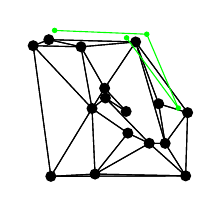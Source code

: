 \begin{tikzpicture}
    \fill (0.328, 0.708) circle(2pt);
    \fill (0.988, -0.19) circle(2pt);
    \fill (0.963, -0.993) circle(2pt);
    \fill (0.501, -0.579) circle(2pt);
    \fill (0.229, -0.45) circle(2pt);
    \fill (-0.226, -0.137) circle(2pt);
    \fill (-0.973, 0.66) circle(2pt);
    \fill (-0.056, -0.004) circle(2pt);
    \fill (0.207, -0.175) circle(2pt);
    \fill (-0.749, -0.999) circle(2pt);
    \fill (-0.188, -0.97) circle(2pt);
    \fill (-0.775, 0.737) circle(2pt);
    \fill (-0.366, 0.646) circle(2pt);
    \fill (0.62, -0.077) circle(2pt);
    \fill (0.703, -0.58) circle(2pt);
    \fill (-0.066, 0.12) circle(2pt);
    \draw (0.501,-0.579) -- (-0.056,-0.004);
    \draw (0.62,-0.077) -- (0.988,-0.19);
    \draw (-0.066,0.12) -- (-0.056,-0.004);
    \draw (0.501,-0.579) -- (-0.188,-0.97);
    \draw (-0.056,-0.004) -- (-0.066,0.12);
    \draw (-0.066,0.12) -- (0.207,-0.175);
    \draw (0.229,-0.45) -- (-0.188,-0.97);
    \draw (-0.056,-0.004) -- (0.501,-0.579);
    \draw (-0.749,-0.999) -- (-0.226,-0.137);
    \draw (-0.366,0.646) -- (-0.226,-0.137);
    \draw (0.963,-0.993) -- (-0.749,-0.999);
    \draw (-0.749,-0.999) -- (0.963,-0.993);
    \draw (0.328,0.708) -- (0.703,-0.58);
    \draw (0.963,-0.993) -- (0.501,-0.579);
    \draw (-0.973,0.66) -- (-0.749,-0.999);
    \draw (0.963,-0.993) -- (0.988,-0.19);
    \draw (0.207,-0.175) -- (-0.066,0.12);
    \draw (-0.226,-0.137) -- (-0.366,0.646);
    \draw (0.328,0.708) -- (-0.366,0.646);
    \draw (-0.775,0.737) -- (-0.366,0.646);
    \draw (-0.226,-0.137) -- (0.229,-0.45);
    \draw (0.988,-0.19) -- (0.703,-0.58);
    \draw (0.988,-0.19) -- (0.963,-0.993);
    \draw (0.62,-0.077) -- (0.703,-0.58);
    \draw (-0.056,-0.004) -- (-0.226,-0.137);
    \draw (-0.066,0.12) -- (0.328,0.708);
    \draw (0.703,-0.58) -- (0.328,0.708);
    \draw (0.703,-0.58) -- (0.62,-0.077);
    \draw (0.229,-0.45) -- (0.501,-0.579);
    \draw (-0.749,-0.999) -- (-0.188,-0.97);
    \draw (0.703,-0.58) -- (0.501,-0.579);
    \draw (-0.973,0.66) -- (-0.226,-0.137);
    \draw (0.963,-0.993) -- (0.703,-0.58);
    \draw (-0.749,-0.999) -- (-0.973,0.66);
    \draw (0.703,-0.58) -- (0.988,-0.19);
    \draw (-0.226,-0.137) -- (-0.056,-0.004);
    \draw (-0.973,0.66) -- (-0.366,0.646);
    \draw (-0.366,0.646) -- (-0.973,0.66);
    \draw (-0.226,-0.137) -- (-0.188,-0.97);
    \draw (-0.366,0.646) -- (-0.775,0.737);
    \draw (-0.226,-0.137) -- (-0.973,0.66);
    \draw (0.328,0.708) -- (-0.775,0.737);
    \draw (-0.775,0.737) -- (-0.973,0.66);
    \draw (-0.188,-0.97) -- (-0.749,-0.999);
    \draw (-0.188,-0.97) -- (0.501,-0.579);
    \draw (0.501,-0.579) -- (0.703,-0.58);
    \draw (0.229,-0.45) -- (-0.226,-0.137);
    \draw (-0.066,0.12) -- (-0.226,-0.137);
    \draw (-0.056,-0.004) -- (0.207,-0.175);
    \draw (0.501,-0.579) -- (0.963,-0.993);
    \draw (0.501,-0.579) -- (0.229,-0.45);
    \draw (-0.066,0.12) -- (-0.366,0.646);
    \draw (-0.366,0.646) -- (0.328,0.708);
    \draw (0.703,-0.58) -- (0.963,-0.993);
    \draw (0.963,-0.993) -- (-0.188,-0.97);
    \draw (-0.366,0.646) -- (-0.066,0.12);
    \draw (0.328,0.708) -- (-0.066,0.12);
    \draw (-0.775,0.737) -- (0.328,0.708);
    \draw (-0.973,0.66) -- (-0.775,0.737);
    \draw (0.328,0.708) -- (0.62,-0.077);
    \draw (-0.226,-0.137) -- (-0.066,0.12);
    \draw (-0.226,-0.137) -- (-0.749,-0.999);
    \draw (0.207,-0.175) -- (-0.056,-0.004);
    \draw (0.988,-0.19) -- (0.62,-0.077);
    \draw (0.328,0.708) -- (0.988,-0.19);
    \draw (0.988,-0.19) -- (0.328,0.708);
    \draw (-0.188,-0.97) -- (-0.226,-0.137);
    \draw (0.62,-0.077) -- (0.328,0.708);
    \draw (-0.188,-0.97) -- (0.963,-0.993);
    \draw (-0.188,-0.97) -- (0.229,-0.45);
    \fill[green] (-0.701, 0.854) circle(1.0pt);
    \fill[green] (0.469, 0.806) circle(1.0pt);
    \fill[green] (0.869, -0.132) circle(1.0pt);
    \fill[green] (0.213, 0.76) circle(1.0pt);
    \draw[green] (-0.701,0.854) -- (0.469,0.806);
    \draw[green] (0.469,0.806) -- (0.869,-0.132);
    \draw[green] (0.869,-0.132) -- (0.213,0.76);
\end{tikzpicture}
